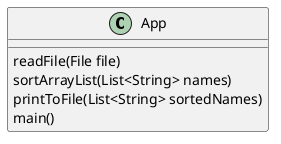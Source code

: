 @startuml
'https://plantuml.com/class-diagram

class App {
readFile(File file)
sortArrayList(List<String> names)
printToFile(List<String> sortedNames)
main()
}


@enduml